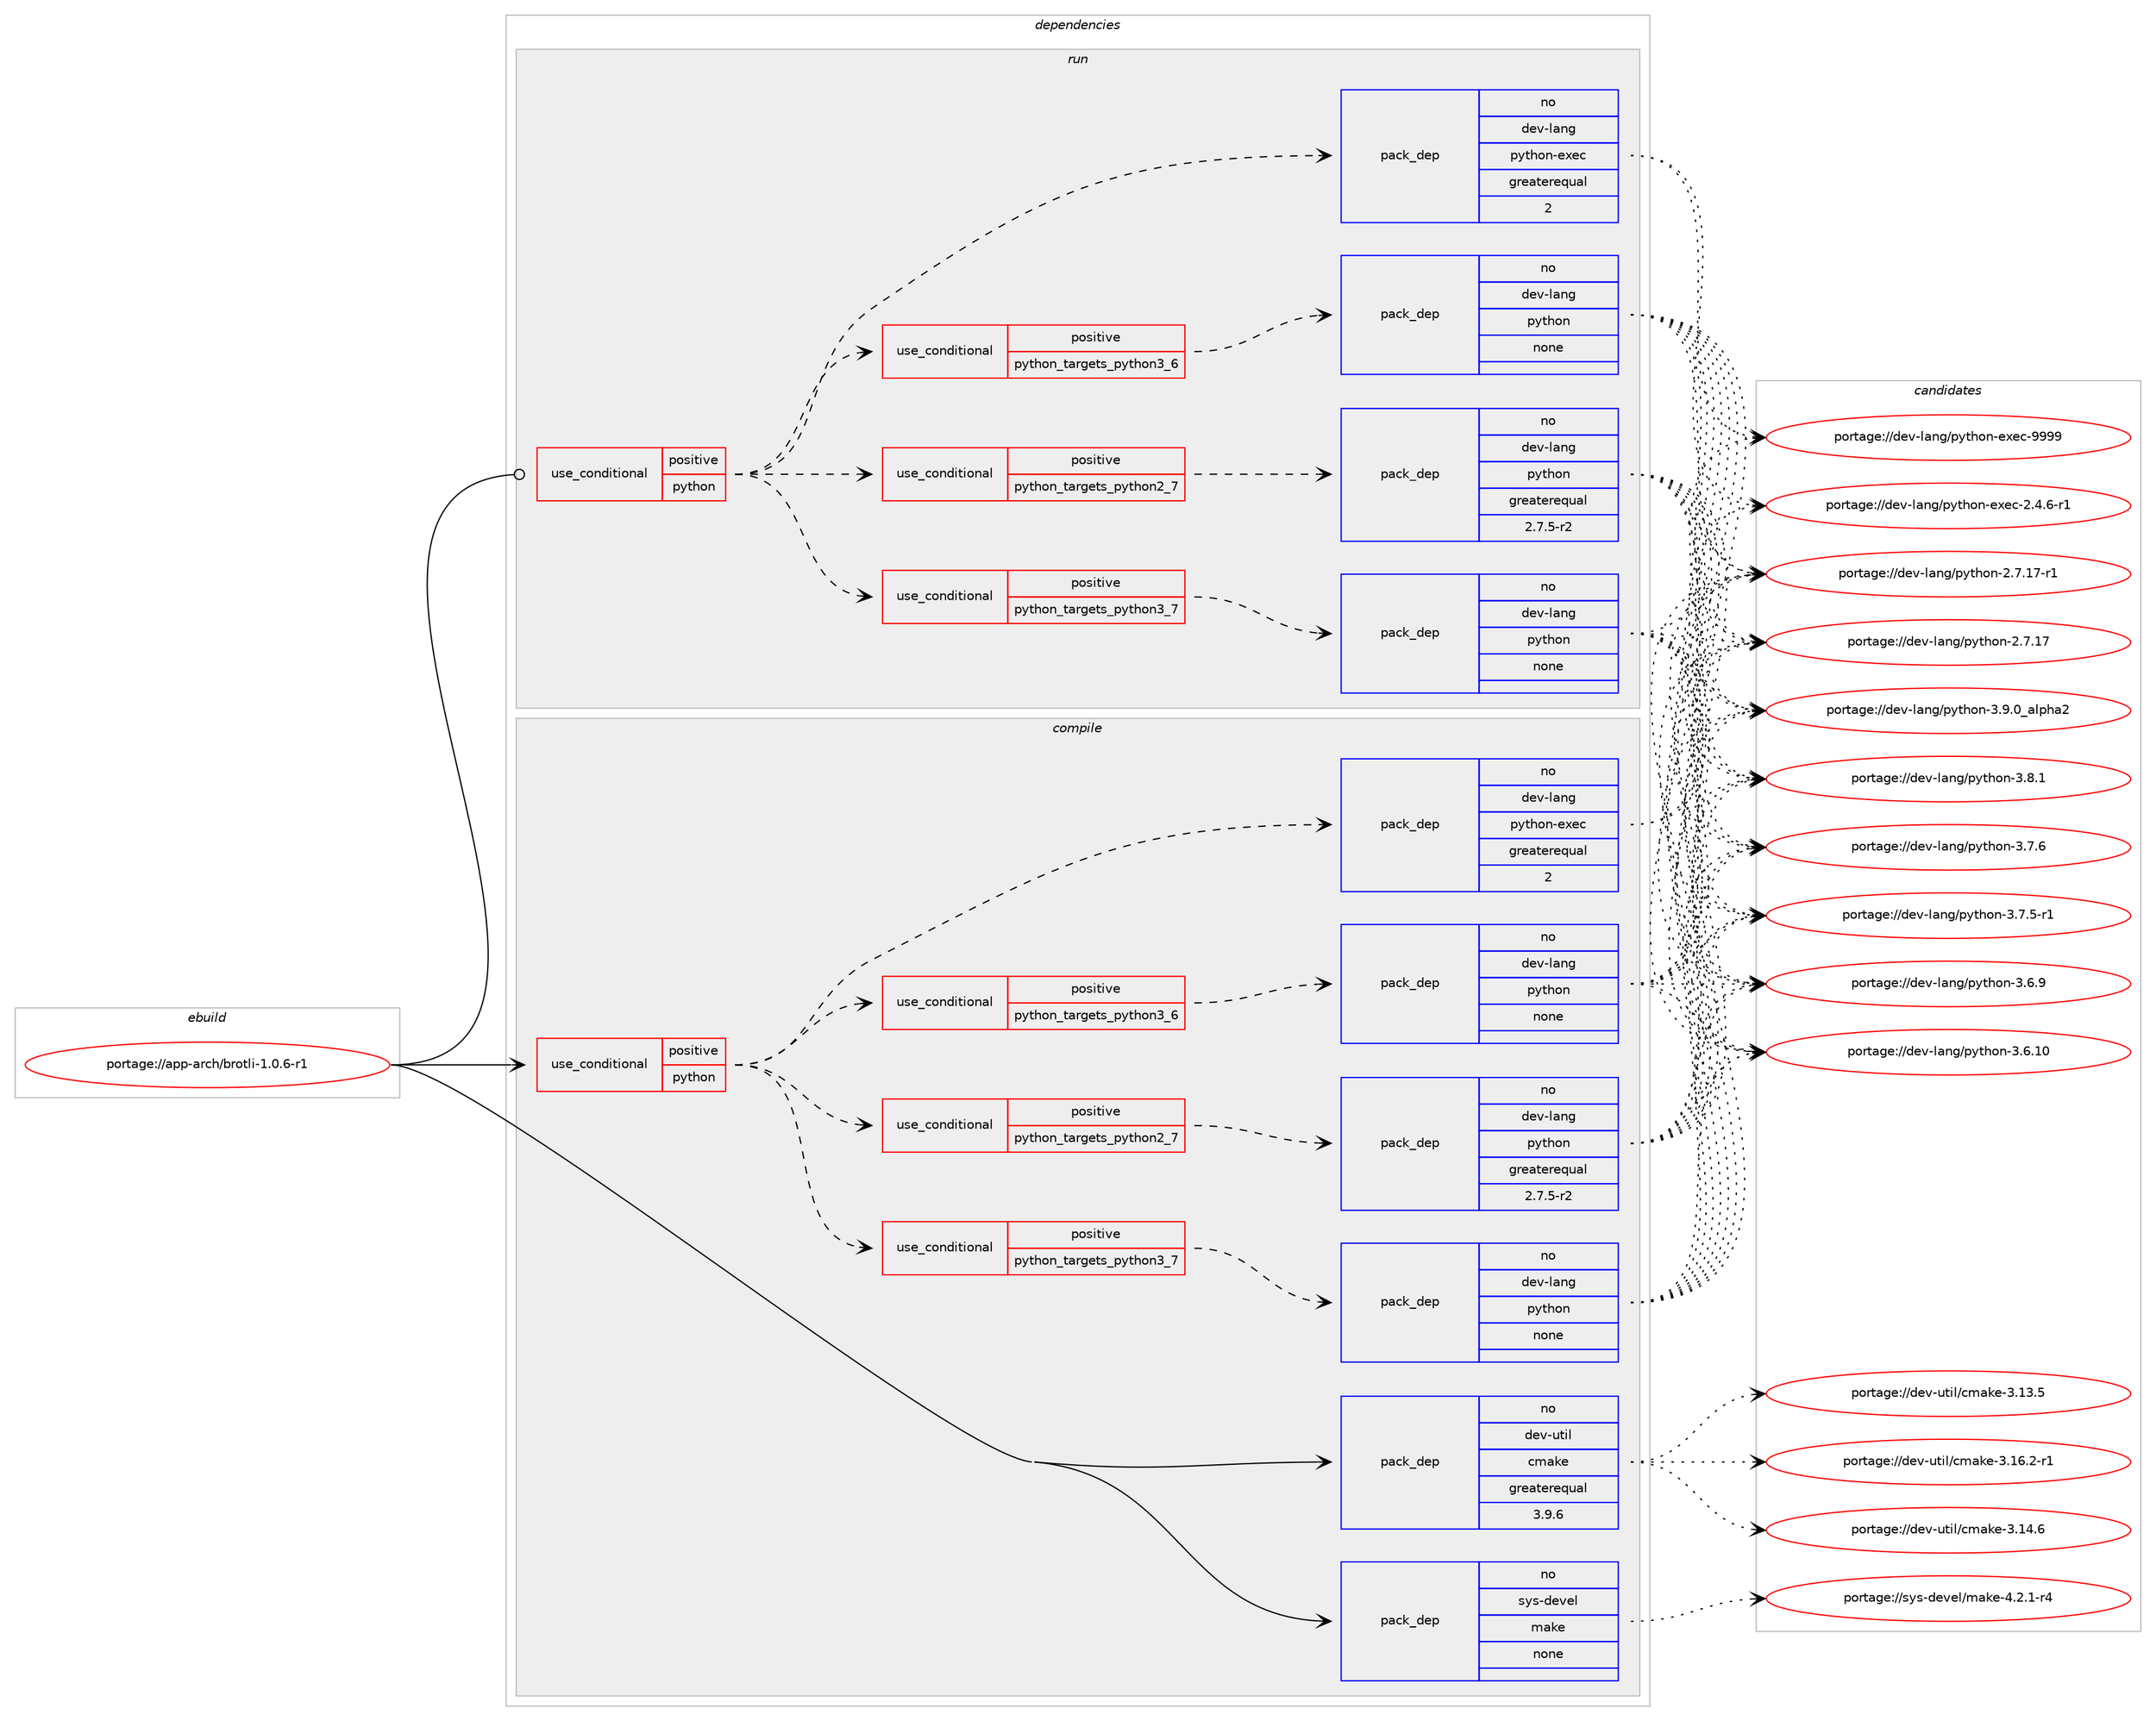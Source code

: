 digraph prolog {

# *************
# Graph options
# *************

newrank=true;
concentrate=true;
compound=true;
graph [rankdir=LR,fontname=Helvetica,fontsize=10,ranksep=1.5];#, ranksep=2.5, nodesep=0.2];
edge  [arrowhead=vee];
node  [fontname=Helvetica,fontsize=10];

# **********
# The ebuild
# **********

subgraph cluster_leftcol {
color=gray;
label=<<i>ebuild</i>>;
id [label="portage://app-arch/brotli-1.0.6-r1", color=red, width=4, href="../app-arch/brotli-1.0.6-r1.svg"];
}

# ****************
# The dependencies
# ****************

subgraph cluster_midcol {
color=gray;
label=<<i>dependencies</i>>;
subgraph cluster_compile {
fillcolor="#eeeeee";
style=filled;
label=<<i>compile</i>>;
subgraph cond153404 {
dependency649768 [label=<<TABLE BORDER="0" CELLBORDER="1" CELLSPACING="0" CELLPADDING="4"><TR><TD ROWSPAN="3" CELLPADDING="10">use_conditional</TD></TR><TR><TD>positive</TD></TR><TR><TD>python</TD></TR></TABLE>>, shape=none, color=red];
subgraph cond153405 {
dependency649769 [label=<<TABLE BORDER="0" CELLBORDER="1" CELLSPACING="0" CELLPADDING="4"><TR><TD ROWSPAN="3" CELLPADDING="10">use_conditional</TD></TR><TR><TD>positive</TD></TR><TR><TD>python_targets_python2_7</TD></TR></TABLE>>, shape=none, color=red];
subgraph pack487715 {
dependency649770 [label=<<TABLE BORDER="0" CELLBORDER="1" CELLSPACING="0" CELLPADDING="4" WIDTH="220"><TR><TD ROWSPAN="6" CELLPADDING="30">pack_dep</TD></TR><TR><TD WIDTH="110">no</TD></TR><TR><TD>dev-lang</TD></TR><TR><TD>python</TD></TR><TR><TD>greaterequal</TD></TR><TR><TD>2.7.5-r2</TD></TR></TABLE>>, shape=none, color=blue];
}
dependency649769:e -> dependency649770:w [weight=20,style="dashed",arrowhead="vee"];
}
dependency649768:e -> dependency649769:w [weight=20,style="dashed",arrowhead="vee"];
subgraph cond153406 {
dependency649771 [label=<<TABLE BORDER="0" CELLBORDER="1" CELLSPACING="0" CELLPADDING="4"><TR><TD ROWSPAN="3" CELLPADDING="10">use_conditional</TD></TR><TR><TD>positive</TD></TR><TR><TD>python_targets_python3_6</TD></TR></TABLE>>, shape=none, color=red];
subgraph pack487716 {
dependency649772 [label=<<TABLE BORDER="0" CELLBORDER="1" CELLSPACING="0" CELLPADDING="4" WIDTH="220"><TR><TD ROWSPAN="6" CELLPADDING="30">pack_dep</TD></TR><TR><TD WIDTH="110">no</TD></TR><TR><TD>dev-lang</TD></TR><TR><TD>python</TD></TR><TR><TD>none</TD></TR><TR><TD></TD></TR></TABLE>>, shape=none, color=blue];
}
dependency649771:e -> dependency649772:w [weight=20,style="dashed",arrowhead="vee"];
}
dependency649768:e -> dependency649771:w [weight=20,style="dashed",arrowhead="vee"];
subgraph cond153407 {
dependency649773 [label=<<TABLE BORDER="0" CELLBORDER="1" CELLSPACING="0" CELLPADDING="4"><TR><TD ROWSPAN="3" CELLPADDING="10">use_conditional</TD></TR><TR><TD>positive</TD></TR><TR><TD>python_targets_python3_7</TD></TR></TABLE>>, shape=none, color=red];
subgraph pack487717 {
dependency649774 [label=<<TABLE BORDER="0" CELLBORDER="1" CELLSPACING="0" CELLPADDING="4" WIDTH="220"><TR><TD ROWSPAN="6" CELLPADDING="30">pack_dep</TD></TR><TR><TD WIDTH="110">no</TD></TR><TR><TD>dev-lang</TD></TR><TR><TD>python</TD></TR><TR><TD>none</TD></TR><TR><TD></TD></TR></TABLE>>, shape=none, color=blue];
}
dependency649773:e -> dependency649774:w [weight=20,style="dashed",arrowhead="vee"];
}
dependency649768:e -> dependency649773:w [weight=20,style="dashed",arrowhead="vee"];
subgraph pack487718 {
dependency649775 [label=<<TABLE BORDER="0" CELLBORDER="1" CELLSPACING="0" CELLPADDING="4" WIDTH="220"><TR><TD ROWSPAN="6" CELLPADDING="30">pack_dep</TD></TR><TR><TD WIDTH="110">no</TD></TR><TR><TD>dev-lang</TD></TR><TR><TD>python-exec</TD></TR><TR><TD>greaterequal</TD></TR><TR><TD>2</TD></TR></TABLE>>, shape=none, color=blue];
}
dependency649768:e -> dependency649775:w [weight=20,style="dashed",arrowhead="vee"];
}
id:e -> dependency649768:w [weight=20,style="solid",arrowhead="vee"];
subgraph pack487719 {
dependency649776 [label=<<TABLE BORDER="0" CELLBORDER="1" CELLSPACING="0" CELLPADDING="4" WIDTH="220"><TR><TD ROWSPAN="6" CELLPADDING="30">pack_dep</TD></TR><TR><TD WIDTH="110">no</TD></TR><TR><TD>dev-util</TD></TR><TR><TD>cmake</TD></TR><TR><TD>greaterequal</TD></TR><TR><TD>3.9.6</TD></TR></TABLE>>, shape=none, color=blue];
}
id:e -> dependency649776:w [weight=20,style="solid",arrowhead="vee"];
subgraph pack487720 {
dependency649777 [label=<<TABLE BORDER="0" CELLBORDER="1" CELLSPACING="0" CELLPADDING="4" WIDTH="220"><TR><TD ROWSPAN="6" CELLPADDING="30">pack_dep</TD></TR><TR><TD WIDTH="110">no</TD></TR><TR><TD>sys-devel</TD></TR><TR><TD>make</TD></TR><TR><TD>none</TD></TR><TR><TD></TD></TR></TABLE>>, shape=none, color=blue];
}
id:e -> dependency649777:w [weight=20,style="solid",arrowhead="vee"];
}
subgraph cluster_compileandrun {
fillcolor="#eeeeee";
style=filled;
label=<<i>compile and run</i>>;
}
subgraph cluster_run {
fillcolor="#eeeeee";
style=filled;
label=<<i>run</i>>;
subgraph cond153408 {
dependency649778 [label=<<TABLE BORDER="0" CELLBORDER="1" CELLSPACING="0" CELLPADDING="4"><TR><TD ROWSPAN="3" CELLPADDING="10">use_conditional</TD></TR><TR><TD>positive</TD></TR><TR><TD>python</TD></TR></TABLE>>, shape=none, color=red];
subgraph cond153409 {
dependency649779 [label=<<TABLE BORDER="0" CELLBORDER="1" CELLSPACING="0" CELLPADDING="4"><TR><TD ROWSPAN="3" CELLPADDING="10">use_conditional</TD></TR><TR><TD>positive</TD></TR><TR><TD>python_targets_python2_7</TD></TR></TABLE>>, shape=none, color=red];
subgraph pack487721 {
dependency649780 [label=<<TABLE BORDER="0" CELLBORDER="1" CELLSPACING="0" CELLPADDING="4" WIDTH="220"><TR><TD ROWSPAN="6" CELLPADDING="30">pack_dep</TD></TR><TR><TD WIDTH="110">no</TD></TR><TR><TD>dev-lang</TD></TR><TR><TD>python</TD></TR><TR><TD>greaterequal</TD></TR><TR><TD>2.7.5-r2</TD></TR></TABLE>>, shape=none, color=blue];
}
dependency649779:e -> dependency649780:w [weight=20,style="dashed",arrowhead="vee"];
}
dependency649778:e -> dependency649779:w [weight=20,style="dashed",arrowhead="vee"];
subgraph cond153410 {
dependency649781 [label=<<TABLE BORDER="0" CELLBORDER="1" CELLSPACING="0" CELLPADDING="4"><TR><TD ROWSPAN="3" CELLPADDING="10">use_conditional</TD></TR><TR><TD>positive</TD></TR><TR><TD>python_targets_python3_6</TD></TR></TABLE>>, shape=none, color=red];
subgraph pack487722 {
dependency649782 [label=<<TABLE BORDER="0" CELLBORDER="1" CELLSPACING="0" CELLPADDING="4" WIDTH="220"><TR><TD ROWSPAN="6" CELLPADDING="30">pack_dep</TD></TR><TR><TD WIDTH="110">no</TD></TR><TR><TD>dev-lang</TD></TR><TR><TD>python</TD></TR><TR><TD>none</TD></TR><TR><TD></TD></TR></TABLE>>, shape=none, color=blue];
}
dependency649781:e -> dependency649782:w [weight=20,style="dashed",arrowhead="vee"];
}
dependency649778:e -> dependency649781:w [weight=20,style="dashed",arrowhead="vee"];
subgraph cond153411 {
dependency649783 [label=<<TABLE BORDER="0" CELLBORDER="1" CELLSPACING="0" CELLPADDING="4"><TR><TD ROWSPAN="3" CELLPADDING="10">use_conditional</TD></TR><TR><TD>positive</TD></TR><TR><TD>python_targets_python3_7</TD></TR></TABLE>>, shape=none, color=red];
subgraph pack487723 {
dependency649784 [label=<<TABLE BORDER="0" CELLBORDER="1" CELLSPACING="0" CELLPADDING="4" WIDTH="220"><TR><TD ROWSPAN="6" CELLPADDING="30">pack_dep</TD></TR><TR><TD WIDTH="110">no</TD></TR><TR><TD>dev-lang</TD></TR><TR><TD>python</TD></TR><TR><TD>none</TD></TR><TR><TD></TD></TR></TABLE>>, shape=none, color=blue];
}
dependency649783:e -> dependency649784:w [weight=20,style="dashed",arrowhead="vee"];
}
dependency649778:e -> dependency649783:w [weight=20,style="dashed",arrowhead="vee"];
subgraph pack487724 {
dependency649785 [label=<<TABLE BORDER="0" CELLBORDER="1" CELLSPACING="0" CELLPADDING="4" WIDTH="220"><TR><TD ROWSPAN="6" CELLPADDING="30">pack_dep</TD></TR><TR><TD WIDTH="110">no</TD></TR><TR><TD>dev-lang</TD></TR><TR><TD>python-exec</TD></TR><TR><TD>greaterequal</TD></TR><TR><TD>2</TD></TR></TABLE>>, shape=none, color=blue];
}
dependency649778:e -> dependency649785:w [weight=20,style="dashed",arrowhead="vee"];
}
id:e -> dependency649778:w [weight=20,style="solid",arrowhead="odot"];
}
}

# **************
# The candidates
# **************

subgraph cluster_choices {
rank=same;
color=gray;
label=<<i>candidates</i>>;

subgraph choice487715 {
color=black;
nodesep=1;
choice10010111845108971101034711212111610411111045514657464895971081121049750 [label="portage://dev-lang/python-3.9.0_alpha2", color=red, width=4,href="../dev-lang/python-3.9.0_alpha2.svg"];
choice100101118451089711010347112121116104111110455146564649 [label="portage://dev-lang/python-3.8.1", color=red, width=4,href="../dev-lang/python-3.8.1.svg"];
choice100101118451089711010347112121116104111110455146554654 [label="portage://dev-lang/python-3.7.6", color=red, width=4,href="../dev-lang/python-3.7.6.svg"];
choice1001011184510897110103471121211161041111104551465546534511449 [label="portage://dev-lang/python-3.7.5-r1", color=red, width=4,href="../dev-lang/python-3.7.5-r1.svg"];
choice100101118451089711010347112121116104111110455146544657 [label="portage://dev-lang/python-3.6.9", color=red, width=4,href="../dev-lang/python-3.6.9.svg"];
choice10010111845108971101034711212111610411111045514654464948 [label="portage://dev-lang/python-3.6.10", color=red, width=4,href="../dev-lang/python-3.6.10.svg"];
choice100101118451089711010347112121116104111110455046554649554511449 [label="portage://dev-lang/python-2.7.17-r1", color=red, width=4,href="../dev-lang/python-2.7.17-r1.svg"];
choice10010111845108971101034711212111610411111045504655464955 [label="portage://dev-lang/python-2.7.17", color=red, width=4,href="../dev-lang/python-2.7.17.svg"];
dependency649770:e -> choice10010111845108971101034711212111610411111045514657464895971081121049750:w [style=dotted,weight="100"];
dependency649770:e -> choice100101118451089711010347112121116104111110455146564649:w [style=dotted,weight="100"];
dependency649770:e -> choice100101118451089711010347112121116104111110455146554654:w [style=dotted,weight="100"];
dependency649770:e -> choice1001011184510897110103471121211161041111104551465546534511449:w [style=dotted,weight="100"];
dependency649770:e -> choice100101118451089711010347112121116104111110455146544657:w [style=dotted,weight="100"];
dependency649770:e -> choice10010111845108971101034711212111610411111045514654464948:w [style=dotted,weight="100"];
dependency649770:e -> choice100101118451089711010347112121116104111110455046554649554511449:w [style=dotted,weight="100"];
dependency649770:e -> choice10010111845108971101034711212111610411111045504655464955:w [style=dotted,weight="100"];
}
subgraph choice487716 {
color=black;
nodesep=1;
choice10010111845108971101034711212111610411111045514657464895971081121049750 [label="portage://dev-lang/python-3.9.0_alpha2", color=red, width=4,href="../dev-lang/python-3.9.0_alpha2.svg"];
choice100101118451089711010347112121116104111110455146564649 [label="portage://dev-lang/python-3.8.1", color=red, width=4,href="../dev-lang/python-3.8.1.svg"];
choice100101118451089711010347112121116104111110455146554654 [label="portage://dev-lang/python-3.7.6", color=red, width=4,href="../dev-lang/python-3.7.6.svg"];
choice1001011184510897110103471121211161041111104551465546534511449 [label="portage://dev-lang/python-3.7.5-r1", color=red, width=4,href="../dev-lang/python-3.7.5-r1.svg"];
choice100101118451089711010347112121116104111110455146544657 [label="portage://dev-lang/python-3.6.9", color=red, width=4,href="../dev-lang/python-3.6.9.svg"];
choice10010111845108971101034711212111610411111045514654464948 [label="portage://dev-lang/python-3.6.10", color=red, width=4,href="../dev-lang/python-3.6.10.svg"];
choice100101118451089711010347112121116104111110455046554649554511449 [label="portage://dev-lang/python-2.7.17-r1", color=red, width=4,href="../dev-lang/python-2.7.17-r1.svg"];
choice10010111845108971101034711212111610411111045504655464955 [label="portage://dev-lang/python-2.7.17", color=red, width=4,href="../dev-lang/python-2.7.17.svg"];
dependency649772:e -> choice10010111845108971101034711212111610411111045514657464895971081121049750:w [style=dotted,weight="100"];
dependency649772:e -> choice100101118451089711010347112121116104111110455146564649:w [style=dotted,weight="100"];
dependency649772:e -> choice100101118451089711010347112121116104111110455146554654:w [style=dotted,weight="100"];
dependency649772:e -> choice1001011184510897110103471121211161041111104551465546534511449:w [style=dotted,weight="100"];
dependency649772:e -> choice100101118451089711010347112121116104111110455146544657:w [style=dotted,weight="100"];
dependency649772:e -> choice10010111845108971101034711212111610411111045514654464948:w [style=dotted,weight="100"];
dependency649772:e -> choice100101118451089711010347112121116104111110455046554649554511449:w [style=dotted,weight="100"];
dependency649772:e -> choice10010111845108971101034711212111610411111045504655464955:w [style=dotted,weight="100"];
}
subgraph choice487717 {
color=black;
nodesep=1;
choice10010111845108971101034711212111610411111045514657464895971081121049750 [label="portage://dev-lang/python-3.9.0_alpha2", color=red, width=4,href="../dev-lang/python-3.9.0_alpha2.svg"];
choice100101118451089711010347112121116104111110455146564649 [label="portage://dev-lang/python-3.8.1", color=red, width=4,href="../dev-lang/python-3.8.1.svg"];
choice100101118451089711010347112121116104111110455146554654 [label="portage://dev-lang/python-3.7.6", color=red, width=4,href="../dev-lang/python-3.7.6.svg"];
choice1001011184510897110103471121211161041111104551465546534511449 [label="portage://dev-lang/python-3.7.5-r1", color=red, width=4,href="../dev-lang/python-3.7.5-r1.svg"];
choice100101118451089711010347112121116104111110455146544657 [label="portage://dev-lang/python-3.6.9", color=red, width=4,href="../dev-lang/python-3.6.9.svg"];
choice10010111845108971101034711212111610411111045514654464948 [label="portage://dev-lang/python-3.6.10", color=red, width=4,href="../dev-lang/python-3.6.10.svg"];
choice100101118451089711010347112121116104111110455046554649554511449 [label="portage://dev-lang/python-2.7.17-r1", color=red, width=4,href="../dev-lang/python-2.7.17-r1.svg"];
choice10010111845108971101034711212111610411111045504655464955 [label="portage://dev-lang/python-2.7.17", color=red, width=4,href="../dev-lang/python-2.7.17.svg"];
dependency649774:e -> choice10010111845108971101034711212111610411111045514657464895971081121049750:w [style=dotted,weight="100"];
dependency649774:e -> choice100101118451089711010347112121116104111110455146564649:w [style=dotted,weight="100"];
dependency649774:e -> choice100101118451089711010347112121116104111110455146554654:w [style=dotted,weight="100"];
dependency649774:e -> choice1001011184510897110103471121211161041111104551465546534511449:w [style=dotted,weight="100"];
dependency649774:e -> choice100101118451089711010347112121116104111110455146544657:w [style=dotted,weight="100"];
dependency649774:e -> choice10010111845108971101034711212111610411111045514654464948:w [style=dotted,weight="100"];
dependency649774:e -> choice100101118451089711010347112121116104111110455046554649554511449:w [style=dotted,weight="100"];
dependency649774:e -> choice10010111845108971101034711212111610411111045504655464955:w [style=dotted,weight="100"];
}
subgraph choice487718 {
color=black;
nodesep=1;
choice10010111845108971101034711212111610411111045101120101994557575757 [label="portage://dev-lang/python-exec-9999", color=red, width=4,href="../dev-lang/python-exec-9999.svg"];
choice10010111845108971101034711212111610411111045101120101994550465246544511449 [label="portage://dev-lang/python-exec-2.4.6-r1", color=red, width=4,href="../dev-lang/python-exec-2.4.6-r1.svg"];
dependency649775:e -> choice10010111845108971101034711212111610411111045101120101994557575757:w [style=dotted,weight="100"];
dependency649775:e -> choice10010111845108971101034711212111610411111045101120101994550465246544511449:w [style=dotted,weight="100"];
}
subgraph choice487719 {
color=black;
nodesep=1;
choice10010111845117116105108479910997107101455146495446504511449 [label="portage://dev-util/cmake-3.16.2-r1", color=red, width=4,href="../dev-util/cmake-3.16.2-r1.svg"];
choice1001011184511711610510847991099710710145514649524654 [label="portage://dev-util/cmake-3.14.6", color=red, width=4,href="../dev-util/cmake-3.14.6.svg"];
choice1001011184511711610510847991099710710145514649514653 [label="portage://dev-util/cmake-3.13.5", color=red, width=4,href="../dev-util/cmake-3.13.5.svg"];
dependency649776:e -> choice10010111845117116105108479910997107101455146495446504511449:w [style=dotted,weight="100"];
dependency649776:e -> choice1001011184511711610510847991099710710145514649524654:w [style=dotted,weight="100"];
dependency649776:e -> choice1001011184511711610510847991099710710145514649514653:w [style=dotted,weight="100"];
}
subgraph choice487720 {
color=black;
nodesep=1;
choice1151211154510010111810110847109971071014552465046494511452 [label="portage://sys-devel/make-4.2.1-r4", color=red, width=4,href="../sys-devel/make-4.2.1-r4.svg"];
dependency649777:e -> choice1151211154510010111810110847109971071014552465046494511452:w [style=dotted,weight="100"];
}
subgraph choice487721 {
color=black;
nodesep=1;
choice10010111845108971101034711212111610411111045514657464895971081121049750 [label="portage://dev-lang/python-3.9.0_alpha2", color=red, width=4,href="../dev-lang/python-3.9.0_alpha2.svg"];
choice100101118451089711010347112121116104111110455146564649 [label="portage://dev-lang/python-3.8.1", color=red, width=4,href="../dev-lang/python-3.8.1.svg"];
choice100101118451089711010347112121116104111110455146554654 [label="portage://dev-lang/python-3.7.6", color=red, width=4,href="../dev-lang/python-3.7.6.svg"];
choice1001011184510897110103471121211161041111104551465546534511449 [label="portage://dev-lang/python-3.7.5-r1", color=red, width=4,href="../dev-lang/python-3.7.5-r1.svg"];
choice100101118451089711010347112121116104111110455146544657 [label="portage://dev-lang/python-3.6.9", color=red, width=4,href="../dev-lang/python-3.6.9.svg"];
choice10010111845108971101034711212111610411111045514654464948 [label="portage://dev-lang/python-3.6.10", color=red, width=4,href="../dev-lang/python-3.6.10.svg"];
choice100101118451089711010347112121116104111110455046554649554511449 [label="portage://dev-lang/python-2.7.17-r1", color=red, width=4,href="../dev-lang/python-2.7.17-r1.svg"];
choice10010111845108971101034711212111610411111045504655464955 [label="portage://dev-lang/python-2.7.17", color=red, width=4,href="../dev-lang/python-2.7.17.svg"];
dependency649780:e -> choice10010111845108971101034711212111610411111045514657464895971081121049750:w [style=dotted,weight="100"];
dependency649780:e -> choice100101118451089711010347112121116104111110455146564649:w [style=dotted,weight="100"];
dependency649780:e -> choice100101118451089711010347112121116104111110455146554654:w [style=dotted,weight="100"];
dependency649780:e -> choice1001011184510897110103471121211161041111104551465546534511449:w [style=dotted,weight="100"];
dependency649780:e -> choice100101118451089711010347112121116104111110455146544657:w [style=dotted,weight="100"];
dependency649780:e -> choice10010111845108971101034711212111610411111045514654464948:w [style=dotted,weight="100"];
dependency649780:e -> choice100101118451089711010347112121116104111110455046554649554511449:w [style=dotted,weight="100"];
dependency649780:e -> choice10010111845108971101034711212111610411111045504655464955:w [style=dotted,weight="100"];
}
subgraph choice487722 {
color=black;
nodesep=1;
choice10010111845108971101034711212111610411111045514657464895971081121049750 [label="portage://dev-lang/python-3.9.0_alpha2", color=red, width=4,href="../dev-lang/python-3.9.0_alpha2.svg"];
choice100101118451089711010347112121116104111110455146564649 [label="portage://dev-lang/python-3.8.1", color=red, width=4,href="../dev-lang/python-3.8.1.svg"];
choice100101118451089711010347112121116104111110455146554654 [label="portage://dev-lang/python-3.7.6", color=red, width=4,href="../dev-lang/python-3.7.6.svg"];
choice1001011184510897110103471121211161041111104551465546534511449 [label="portage://dev-lang/python-3.7.5-r1", color=red, width=4,href="../dev-lang/python-3.7.5-r1.svg"];
choice100101118451089711010347112121116104111110455146544657 [label="portage://dev-lang/python-3.6.9", color=red, width=4,href="../dev-lang/python-3.6.9.svg"];
choice10010111845108971101034711212111610411111045514654464948 [label="portage://dev-lang/python-3.6.10", color=red, width=4,href="../dev-lang/python-3.6.10.svg"];
choice100101118451089711010347112121116104111110455046554649554511449 [label="portage://dev-lang/python-2.7.17-r1", color=red, width=4,href="../dev-lang/python-2.7.17-r1.svg"];
choice10010111845108971101034711212111610411111045504655464955 [label="portage://dev-lang/python-2.7.17", color=red, width=4,href="../dev-lang/python-2.7.17.svg"];
dependency649782:e -> choice10010111845108971101034711212111610411111045514657464895971081121049750:w [style=dotted,weight="100"];
dependency649782:e -> choice100101118451089711010347112121116104111110455146564649:w [style=dotted,weight="100"];
dependency649782:e -> choice100101118451089711010347112121116104111110455146554654:w [style=dotted,weight="100"];
dependency649782:e -> choice1001011184510897110103471121211161041111104551465546534511449:w [style=dotted,weight="100"];
dependency649782:e -> choice100101118451089711010347112121116104111110455146544657:w [style=dotted,weight="100"];
dependency649782:e -> choice10010111845108971101034711212111610411111045514654464948:w [style=dotted,weight="100"];
dependency649782:e -> choice100101118451089711010347112121116104111110455046554649554511449:w [style=dotted,weight="100"];
dependency649782:e -> choice10010111845108971101034711212111610411111045504655464955:w [style=dotted,weight="100"];
}
subgraph choice487723 {
color=black;
nodesep=1;
choice10010111845108971101034711212111610411111045514657464895971081121049750 [label="portage://dev-lang/python-3.9.0_alpha2", color=red, width=4,href="../dev-lang/python-3.9.0_alpha2.svg"];
choice100101118451089711010347112121116104111110455146564649 [label="portage://dev-lang/python-3.8.1", color=red, width=4,href="../dev-lang/python-3.8.1.svg"];
choice100101118451089711010347112121116104111110455146554654 [label="portage://dev-lang/python-3.7.6", color=red, width=4,href="../dev-lang/python-3.7.6.svg"];
choice1001011184510897110103471121211161041111104551465546534511449 [label="portage://dev-lang/python-3.7.5-r1", color=red, width=4,href="../dev-lang/python-3.7.5-r1.svg"];
choice100101118451089711010347112121116104111110455146544657 [label="portage://dev-lang/python-3.6.9", color=red, width=4,href="../dev-lang/python-3.6.9.svg"];
choice10010111845108971101034711212111610411111045514654464948 [label="portage://dev-lang/python-3.6.10", color=red, width=4,href="../dev-lang/python-3.6.10.svg"];
choice100101118451089711010347112121116104111110455046554649554511449 [label="portage://dev-lang/python-2.7.17-r1", color=red, width=4,href="../dev-lang/python-2.7.17-r1.svg"];
choice10010111845108971101034711212111610411111045504655464955 [label="portage://dev-lang/python-2.7.17", color=red, width=4,href="../dev-lang/python-2.7.17.svg"];
dependency649784:e -> choice10010111845108971101034711212111610411111045514657464895971081121049750:w [style=dotted,weight="100"];
dependency649784:e -> choice100101118451089711010347112121116104111110455146564649:w [style=dotted,weight="100"];
dependency649784:e -> choice100101118451089711010347112121116104111110455146554654:w [style=dotted,weight="100"];
dependency649784:e -> choice1001011184510897110103471121211161041111104551465546534511449:w [style=dotted,weight="100"];
dependency649784:e -> choice100101118451089711010347112121116104111110455146544657:w [style=dotted,weight="100"];
dependency649784:e -> choice10010111845108971101034711212111610411111045514654464948:w [style=dotted,weight="100"];
dependency649784:e -> choice100101118451089711010347112121116104111110455046554649554511449:w [style=dotted,weight="100"];
dependency649784:e -> choice10010111845108971101034711212111610411111045504655464955:w [style=dotted,weight="100"];
}
subgraph choice487724 {
color=black;
nodesep=1;
choice10010111845108971101034711212111610411111045101120101994557575757 [label="portage://dev-lang/python-exec-9999", color=red, width=4,href="../dev-lang/python-exec-9999.svg"];
choice10010111845108971101034711212111610411111045101120101994550465246544511449 [label="portage://dev-lang/python-exec-2.4.6-r1", color=red, width=4,href="../dev-lang/python-exec-2.4.6-r1.svg"];
dependency649785:e -> choice10010111845108971101034711212111610411111045101120101994557575757:w [style=dotted,weight="100"];
dependency649785:e -> choice10010111845108971101034711212111610411111045101120101994550465246544511449:w [style=dotted,weight="100"];
}
}

}
